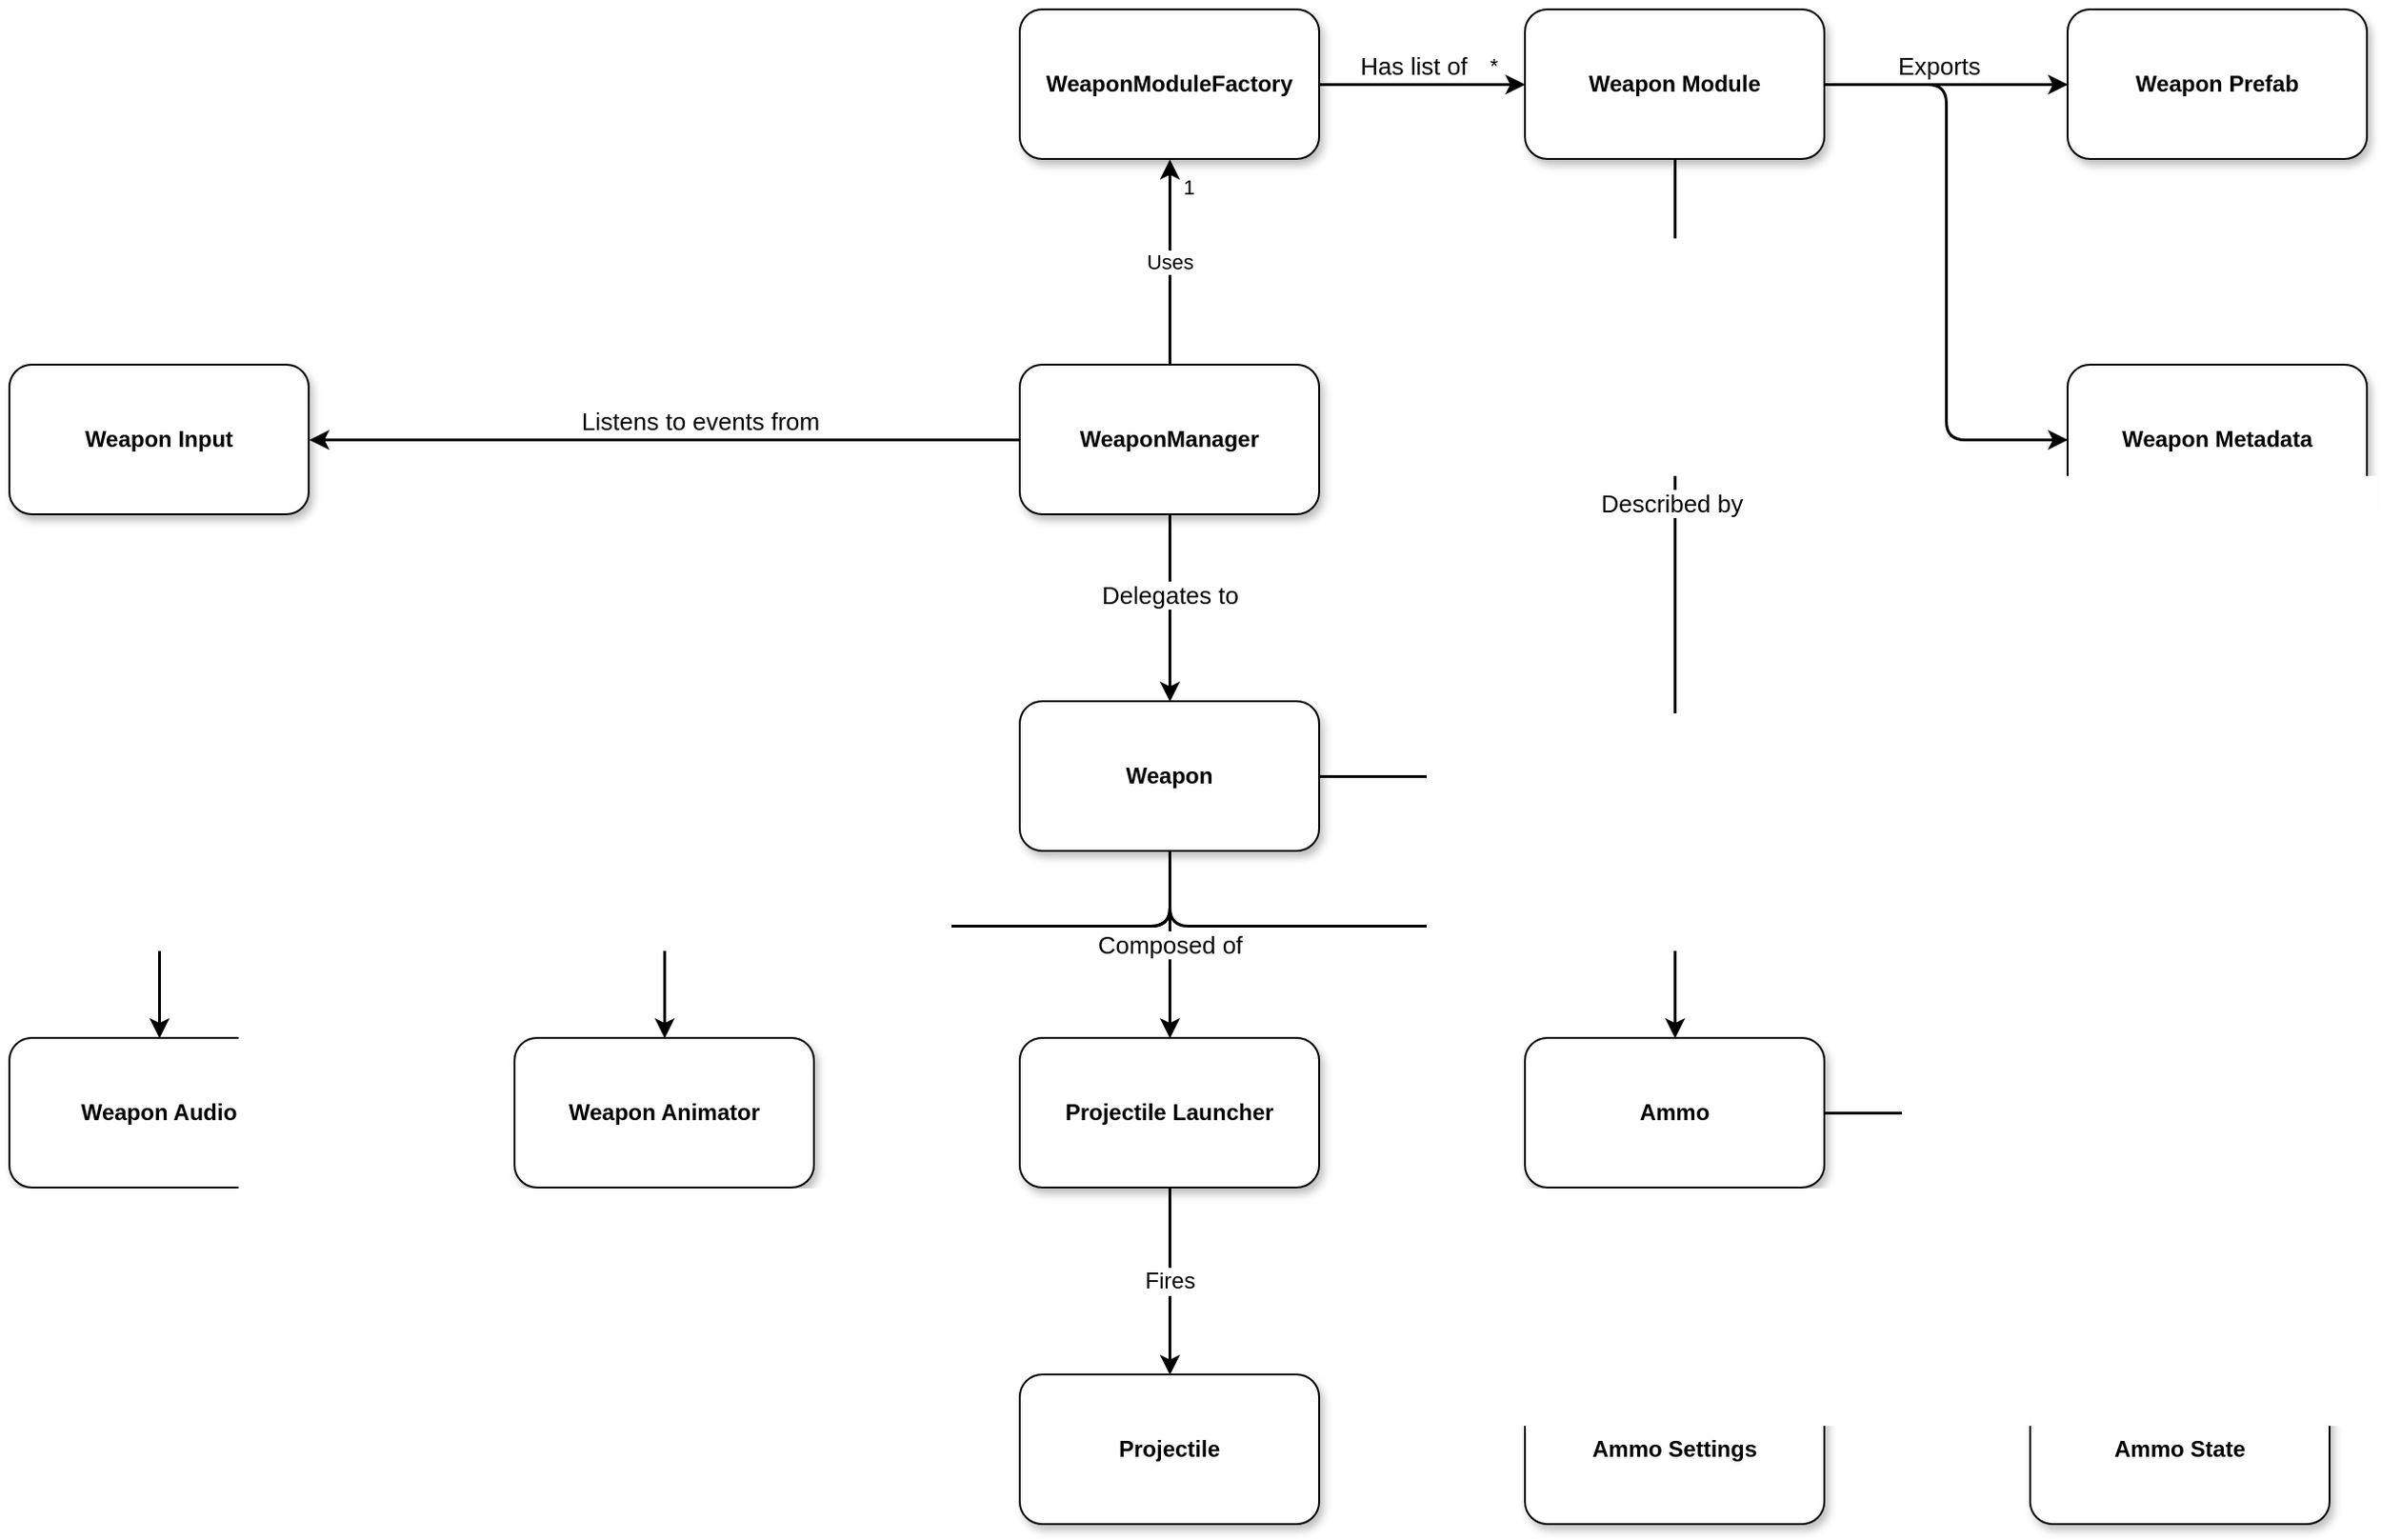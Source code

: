 <mxfile version="20.7.4" type="device"><diagram id="Oq5mDYpYxKU_TtrVZQqT" name="Page-1"><mxGraphModel dx="3790" dy="1171" grid="1" gridSize="10" guides="1" tooltips="1" connect="1" arrows="1" fold="1" page="1" pageScale="1" pageWidth="850" pageHeight="1100" math="0" shadow="0"><root><mxCell id="0"/><mxCell id="1" parent="0"/><mxCell id="gXgaeKmD-T2SX_t56UML-10" style="edgeStyle=orthogonalEdgeStyle;rounded=1;orthogonalLoop=1;jettySize=auto;html=1;entryX=0;entryY=0.5;entryDx=0;entryDy=0;strokeWidth=1.5;" edge="1" parent="1" source="gXgaeKmD-T2SX_t56UML-3" target="gXgaeKmD-T2SX_t56UML-9"><mxGeometry relative="1" as="geometry"/></mxCell><mxCell id="gXgaeKmD-T2SX_t56UML-11" value="*" style="edgeLabel;html=1;align=center;verticalAlign=middle;resizable=0;points=[];" vertex="1" connectable="0" parent="gXgaeKmD-T2SX_t56UML-10"><mxGeometry x="0.769" y="2" relative="1" as="geometry"><mxPoint x="-5" y="-8" as="offset"/></mxGeometry></mxCell><mxCell id="gXgaeKmD-T2SX_t56UML-14" value="Has list of&amp;nbsp;" style="edgeLabel;html=1;align=center;verticalAlign=middle;resizable=0;points=[];fontSize=13;" vertex="1" connectable="0" parent="gXgaeKmD-T2SX_t56UML-10"><mxGeometry x="-0.185" y="-3" relative="1" as="geometry"><mxPoint x="7" y="-13" as="offset"/></mxGeometry></mxCell><mxCell id="gXgaeKmD-T2SX_t56UML-3" value="&lt;b&gt;WeaponModuleFactory&lt;/b&gt;" style="whiteSpace=wrap;html=1;rounded=1;shadow=1;" vertex="1" parent="1"><mxGeometry x="110" y="110" width="160" height="80" as="geometry"/></mxCell><mxCell id="gXgaeKmD-T2SX_t56UML-5" value="Uses" style="edgeStyle=orthogonalEdgeStyle;rounded=1;orthogonalLoop=1;jettySize=auto;html=1;strokeWidth=1.5;" edge="1" parent="1" source="gXgaeKmD-T2SX_t56UML-4" target="gXgaeKmD-T2SX_t56UML-3"><mxGeometry relative="1" as="geometry"><Array as="points"><mxPoint x="190" y="280"/><mxPoint x="190" y="280"/></Array></mxGeometry></mxCell><mxCell id="gXgaeKmD-T2SX_t56UML-7" value="1" style="edgeLabel;html=1;align=center;verticalAlign=middle;resizable=0;points=[];" vertex="1" connectable="0" parent="gXgaeKmD-T2SX_t56UML-5"><mxGeometry x="0.74" relative="1" as="geometry"><mxPoint x="10" as="offset"/></mxGeometry></mxCell><mxCell id="gXgaeKmD-T2SX_t56UML-27" style="edgeStyle=orthogonalEdgeStyle;rounded=1;orthogonalLoop=1;jettySize=auto;html=1;endArrow=classic;endFill=1;strokeWidth=1.5;" edge="1" parent="1" source="gXgaeKmD-T2SX_t56UML-4" target="gXgaeKmD-T2SX_t56UML-23"><mxGeometry relative="1" as="geometry"/></mxCell><mxCell id="gXgaeKmD-T2SX_t56UML-28" value="Delegates to" style="edgeLabel;html=1;align=center;verticalAlign=middle;resizable=0;points=[];fontSize=13;" vertex="1" connectable="0" parent="gXgaeKmD-T2SX_t56UML-27"><mxGeometry x="-0.317" y="-1" relative="1" as="geometry"><mxPoint x="1" y="9" as="offset"/></mxGeometry></mxCell><mxCell id="gXgaeKmD-T2SX_t56UML-47" style="edgeStyle=orthogonalEdgeStyle;rounded=1;orthogonalLoop=1;jettySize=auto;html=1;entryX=1;entryY=0.5;entryDx=0;entryDy=0;strokeWidth=1.5;endArrow=classic;endFill=1;" edge="1" parent="1" source="gXgaeKmD-T2SX_t56UML-4" target="gXgaeKmD-T2SX_t56UML-46"><mxGeometry relative="1" as="geometry"/></mxCell><mxCell id="gXgaeKmD-T2SX_t56UML-48" value="Listens to events from" style="edgeLabel;html=1;align=center;verticalAlign=middle;resizable=0;points=[];fontSize=13;" vertex="1" connectable="0" parent="gXgaeKmD-T2SX_t56UML-47"><mxGeometry x="-0.095" y="-3" relative="1" as="geometry"><mxPoint x="1" y="-7" as="offset"/></mxGeometry></mxCell><mxCell id="gXgaeKmD-T2SX_t56UML-4" value="&lt;b&gt;WeaponManager&lt;/b&gt;" style="whiteSpace=wrap;html=1;rounded=1;shadow=1;" vertex="1" parent="1"><mxGeometry x="110" y="300" width="160" height="80" as="geometry"/></mxCell><mxCell id="gXgaeKmD-T2SX_t56UML-16" style="edgeStyle=orthogonalEdgeStyle;rounded=1;orthogonalLoop=1;jettySize=auto;html=1;strokeWidth=1.5;" edge="1" parent="1" source="gXgaeKmD-T2SX_t56UML-9" target="gXgaeKmD-T2SX_t56UML-13"><mxGeometry relative="1" as="geometry"/></mxCell><mxCell id="gXgaeKmD-T2SX_t56UML-17" value="Exports" style="edgeLabel;html=1;align=center;verticalAlign=middle;resizable=0;points=[];fontSize=13;" vertex="1" connectable="0" parent="gXgaeKmD-T2SX_t56UML-16"><mxGeometry x="0.175" y="-4" relative="1" as="geometry"><mxPoint x="-16" y="-14" as="offset"/></mxGeometry></mxCell><mxCell id="gXgaeKmD-T2SX_t56UML-21" style="edgeStyle=orthogonalEdgeStyle;rounded=1;orthogonalLoop=1;jettySize=auto;html=1;entryX=0;entryY=0.5;entryDx=0;entryDy=0;strokeWidth=1.5;" edge="1" parent="1" source="gXgaeKmD-T2SX_t56UML-9" target="gXgaeKmD-T2SX_t56UML-20"><mxGeometry relative="1" as="geometry"/></mxCell><mxCell id="gXgaeKmD-T2SX_t56UML-9" value="&lt;b&gt;Weapon Module&lt;br&gt;&lt;/b&gt;" style="whiteSpace=wrap;html=1;rounded=1;shadow=1;" vertex="1" parent="1"><mxGeometry x="380" y="110" width="160" height="80" as="geometry"/></mxCell><mxCell id="gXgaeKmD-T2SX_t56UML-13" value="&lt;b&gt;Weapon Prefab&lt;br&gt;&lt;/b&gt;" style="whiteSpace=wrap;html=1;rounded=1;shadow=1;" vertex="1" parent="1"><mxGeometry x="670" y="110" width="160" height="80" as="geometry"/></mxCell><mxCell id="gXgaeKmD-T2SX_t56UML-20" value="&lt;b&gt;Weapon Metadata&lt;br&gt;&lt;/b&gt;" style="whiteSpace=wrap;html=1;rounded=1;shadow=1;" vertex="1" parent="1"><mxGeometry x="670" y="300" width="160" height="80" as="geometry"/></mxCell><mxCell id="gXgaeKmD-T2SX_t56UML-24" style="edgeStyle=orthogonalEdgeStyle;rounded=1;orthogonalLoop=1;jettySize=auto;html=1;entryX=0.5;entryY=1;entryDx=0;entryDy=0;endArrow=none;endFill=0;strokeWidth=1.5;" edge="1" parent="1" source="gXgaeKmD-T2SX_t56UML-23" target="gXgaeKmD-T2SX_t56UML-9"><mxGeometry relative="1" as="geometry"/></mxCell><mxCell id="gXgaeKmD-T2SX_t56UML-25" value="&lt;font style=&quot;font-size: 13px;&quot;&gt;Described by&amp;nbsp;&lt;/font&gt;" style="edgeLabel;html=1;align=center;verticalAlign=middle;resizable=0;points=[];" vertex="1" connectable="0" parent="gXgaeKmD-T2SX_t56UML-24"><mxGeometry x="0.534" y="-1" relative="1" as="geometry"><mxPoint x="-1" y="63" as="offset"/></mxGeometry></mxCell><mxCell id="gXgaeKmD-T2SX_t56UML-30" value="&lt;font style=&quot;font-size: 13px;&quot;&gt;Composed of&lt;/font&gt;" style="edgeStyle=orthogonalEdgeStyle;rounded=1;orthogonalLoop=1;jettySize=auto;html=1;strokeWidth=1.5;endArrow=classic;endFill=1;" edge="1" parent="1" source="gXgaeKmD-T2SX_t56UML-23" target="gXgaeKmD-T2SX_t56UML-29"><mxGeometry relative="1" as="geometry"/></mxCell><mxCell id="gXgaeKmD-T2SX_t56UML-32" style="edgeStyle=orthogonalEdgeStyle;rounded=1;orthogonalLoop=1;jettySize=auto;html=1;strokeWidth=1.5;endArrow=classic;endFill=1;exitX=0.5;exitY=1;exitDx=0;exitDy=0;" edge="1" parent="1" source="gXgaeKmD-T2SX_t56UML-23" target="gXgaeKmD-T2SX_t56UML-31"><mxGeometry relative="1" as="geometry"><Array as="points"><mxPoint x="190" y="600"/><mxPoint x="460" y="600"/></Array></mxGeometry></mxCell><mxCell id="gXgaeKmD-T2SX_t56UML-37" style="edgeStyle=orthogonalEdgeStyle;rounded=1;orthogonalLoop=1;jettySize=auto;html=1;strokeWidth=1.5;endArrow=classic;endFill=1;" edge="1" parent="1" source="gXgaeKmD-T2SX_t56UML-23" target="gXgaeKmD-T2SX_t56UML-33"><mxGeometry relative="1" as="geometry"><Array as="points"><mxPoint x="190" y="600"/><mxPoint x="-80" y="600"/></Array></mxGeometry></mxCell><mxCell id="gXgaeKmD-T2SX_t56UML-38" style="edgeStyle=orthogonalEdgeStyle;rounded=1;orthogonalLoop=1;jettySize=auto;html=1;strokeWidth=1.5;endArrow=classic;endFill=1;" edge="1" parent="1" source="gXgaeKmD-T2SX_t56UML-23" target="gXgaeKmD-T2SX_t56UML-34"><mxGeometry relative="1" as="geometry"><Array as="points"><mxPoint x="190" y="600"/><mxPoint x="-350" y="600"/></Array></mxGeometry></mxCell><mxCell id="gXgaeKmD-T2SX_t56UML-23" value="&lt;b&gt;Weapon&lt;br&gt;&lt;/b&gt;" style="whiteSpace=wrap;html=1;rounded=1;shadow=1;" vertex="1" parent="1"><mxGeometry x="110" y="480" width="160" height="80" as="geometry"/></mxCell><mxCell id="gXgaeKmD-T2SX_t56UML-39" value="&lt;font style=&quot;font-size: 12px;&quot;&gt;Fires&lt;/font&gt;" style="edgeStyle=orthogonalEdgeStyle;rounded=1;orthogonalLoop=1;jettySize=auto;html=1;strokeWidth=1.5;endArrow=classic;endFill=1;" edge="1" parent="1" source="gXgaeKmD-T2SX_t56UML-29" target="gXgaeKmD-T2SX_t56UML-36"><mxGeometry relative="1" as="geometry"/></mxCell><mxCell id="gXgaeKmD-T2SX_t56UML-29" value="&lt;b&gt;Projectile Launcher&lt;br&gt;&lt;/b&gt;" style="whiteSpace=wrap;html=1;rounded=1;shadow=1;" vertex="1" parent="1"><mxGeometry x="110" y="660" width="160" height="80" as="geometry"/></mxCell><mxCell id="gXgaeKmD-T2SX_t56UML-44" style="edgeStyle=orthogonalEdgeStyle;rounded=1;orthogonalLoop=1;jettySize=auto;html=1;entryX=0.5;entryY=0;entryDx=0;entryDy=0;strokeWidth=1.5;endArrow=classic;endFill=1;" edge="1" parent="1" source="gXgaeKmD-T2SX_t56UML-31" target="gXgaeKmD-T2SX_t56UML-41"><mxGeometry relative="1" as="geometry"/></mxCell><mxCell id="gXgaeKmD-T2SX_t56UML-45" style="edgeStyle=orthogonalEdgeStyle;rounded=1;orthogonalLoop=1;jettySize=auto;html=1;strokeWidth=1.5;endArrow=classic;endFill=1;" edge="1" parent="1" source="gXgaeKmD-T2SX_t56UML-31" target="gXgaeKmD-T2SX_t56UML-43"><mxGeometry relative="1" as="geometry"/></mxCell><mxCell id="gXgaeKmD-T2SX_t56UML-31" value="&lt;b&gt;Ammo&lt;br&gt;&lt;/b&gt;" style="whiteSpace=wrap;html=1;rounded=1;shadow=1;" vertex="1" parent="1"><mxGeometry x="380" y="660" width="160" height="80" as="geometry"/></mxCell><mxCell id="gXgaeKmD-T2SX_t56UML-33" value="&lt;b&gt;Weapon Animator&lt;br&gt;&lt;/b&gt;" style="whiteSpace=wrap;html=1;rounded=1;shadow=1;" vertex="1" parent="1"><mxGeometry x="-160" y="660" width="160" height="80" as="geometry"/></mxCell><mxCell id="gXgaeKmD-T2SX_t56UML-34" value="&lt;b&gt;Weapon Audio&lt;br&gt;&lt;/b&gt;" style="whiteSpace=wrap;html=1;rounded=1;shadow=1;" vertex="1" parent="1"><mxGeometry x="-430" y="660" width="160" height="80" as="geometry"/></mxCell><mxCell id="gXgaeKmD-T2SX_t56UML-36" value="&lt;b&gt;Projectile&lt;br&gt;&lt;/b&gt;" style="whiteSpace=wrap;html=1;rounded=1;shadow=1;" vertex="1" parent="1"><mxGeometry x="110" y="840" width="160" height="80" as="geometry"/></mxCell><mxCell id="gXgaeKmD-T2SX_t56UML-41" value="&lt;b&gt;Ammo Settings&lt;br&gt;&lt;/b&gt;" style="whiteSpace=wrap;html=1;rounded=1;shadow=1;" vertex="1" parent="1"><mxGeometry x="380" y="840" width="160" height="80" as="geometry"/></mxCell><mxCell id="gXgaeKmD-T2SX_t56UML-43" value="&lt;b&gt;Ammo State&lt;br&gt;&lt;/b&gt;" style="whiteSpace=wrap;html=1;rounded=1;shadow=1;" vertex="1" parent="1"><mxGeometry x="650" y="840" width="160" height="80" as="geometry"/></mxCell><mxCell id="gXgaeKmD-T2SX_t56UML-46" value="&lt;b&gt;Weapon Input&lt;/b&gt;" style="whiteSpace=wrap;html=1;rounded=1;shadow=1;" vertex="1" parent="1"><mxGeometry x="-430" y="300" width="160" height="80" as="geometry"/></mxCell></root></mxGraphModel></diagram></mxfile>
